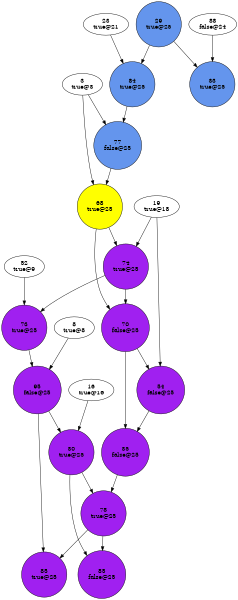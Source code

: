 digraph G {
 size = "4,4";
"95
false@25" -> "85
true@25";
"78
true@25" -> "85
true@25";
"78
true@25" -> "85
false@25";
"30
true@25" -> "85
false@25";
"29
true@25" -> "33
true@25";
"88
false@24" -> "33
true@25";
"23
true@21" -> "84
true@25";
"29
true@25" -> "84
true@25";
"3
true@3" -> "77
false@25";
"84
true@25" -> "77
false@25";
"3
true@3" -> "68
true@25";
"77
false@25" -> "68
true@25";
"19
true@18" -> "74
true@25";
"68
true@25" -> "74
true@25";
"68
true@25" -> "70
false@25";
"74
true@25" -> "70
false@25";
"19
true@18" -> "54
false@25";
"70
false@25" -> "54
false@25";
"54
false@25" -> "35
false@25";
"70
false@25" -> "35
false@25";
"52
true@9" -> "73
true@25";
"74
true@25" -> "73
true@25";
"8
true@8" -> "95
false@25";
"73
true@25" -> "95
false@25";
"16
true@16" -> "30
true@25";
"95
false@25" -> "30
true@25";
"30
true@25" -> "78
true@25";
"35
false@25" -> "78
true@25";
"85
true@25"[shape=circle, style=filled, fillcolor=purple];
"85
false@25"[shape=circle, style=filled, fillcolor=purple];
"78
true@25"[shape=circle, style=filled, fillcolor=purple];
"30
true@25"[shape=circle, style=filled, fillcolor=purple];
"95
false@25"[shape=circle, style=filled, fillcolor=purple];
"73
true@25"[shape=circle, style=filled, fillcolor=purple];
"35
false@25"[shape=circle, style=filled, fillcolor=purple];
"54
false@25"[shape=circle, style=filled, fillcolor=purple];
"70
false@25"[shape=circle, style=filled, fillcolor=purple];
"74
true@25"[shape=circle, style=filled, fillcolor=purple];
"68
true@25"[shape=circle, style=filled, fillcolor=yellow];
"77
false@25"[shape=circle, style=filled, fillcolor=cornflowerblue];
"84
true@25"[shape=circle, style=filled, fillcolor=cornflowerblue];
"33
true@25"[shape=circle, style=filled, fillcolor=cornflowerblue];
"29
true@25"[shape=circle, style=filled, fillcolor=cornflowerblue];
}
